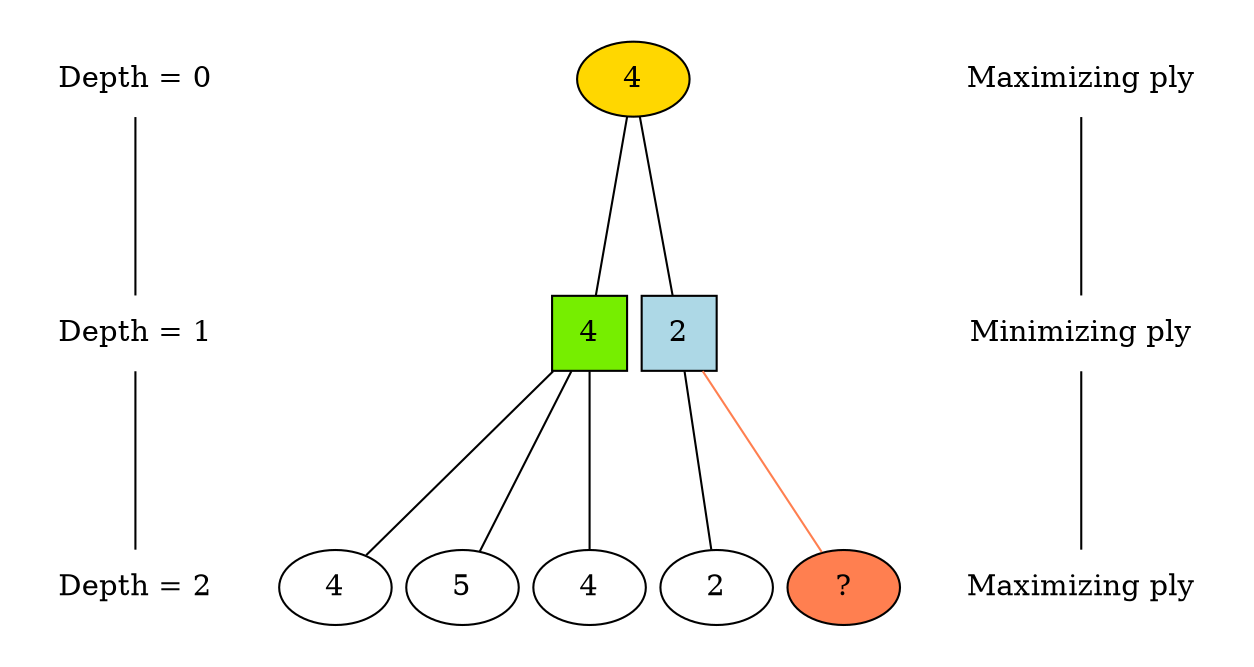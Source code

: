 
graph n {
	ranksep=1.2;
	nodesep=0.1;
	compound=true;
	graph [bgcolor="#00000000", color="#222222"];
	graph [fontname = "Monospace"];
	
	subgraph cluster4 {
		style=invis;
		rank=same;
		node [shape=none];
		d0 [label="Depth = 0"];
		d1 [label="Depth = 1"];
		d2 [label="Depth = 2"];
		d0 -- d1 -- d2;
	}

	subgraph cluster0 {
		style=invis;
		node [shape=ellipse];
		rank=same;

		d1t1[label="4", fillcolor=gold, style=filled];
	}

	subgraph cluster1 {
		style=invis;
		nodesep=0.8;
		node [shape=square];
		rank=same;

		d2t1[label="2", fillcolor=lightblue, style=filled];
		d2t2[label="4", fillcolor=chartreuse2, style=filled];
	}

	subgraph cluster2 {
		style=invis;
		node [shape=ellipse];

		d3t1[label="?", fillcolor=coral, style=filled];
		d3t2[label="2"];
		d3t3[label="4"];
		d3t4[label="5"];
		d3t5[label="4"];
	}

	subgraph cluster3 {
		style=invis;
		rank=same;
		node [shape=none];
		p0 [label="Maximizing ply"];
		p1 [label="Minimizing ply"];
		p2 [label="Maximizing ply"];
		p0 -- p1 -- p2;
	}


	d1t1 -- d2t1;
	d1t1 -- d2t2;

	d2t1 -- d3t1 [color=coral];
	d2t1 -- d3t2;
	d2t2 -- d3t3;
	d2t2 -- d3t4;
	d2t2 -- d3t5;
}
